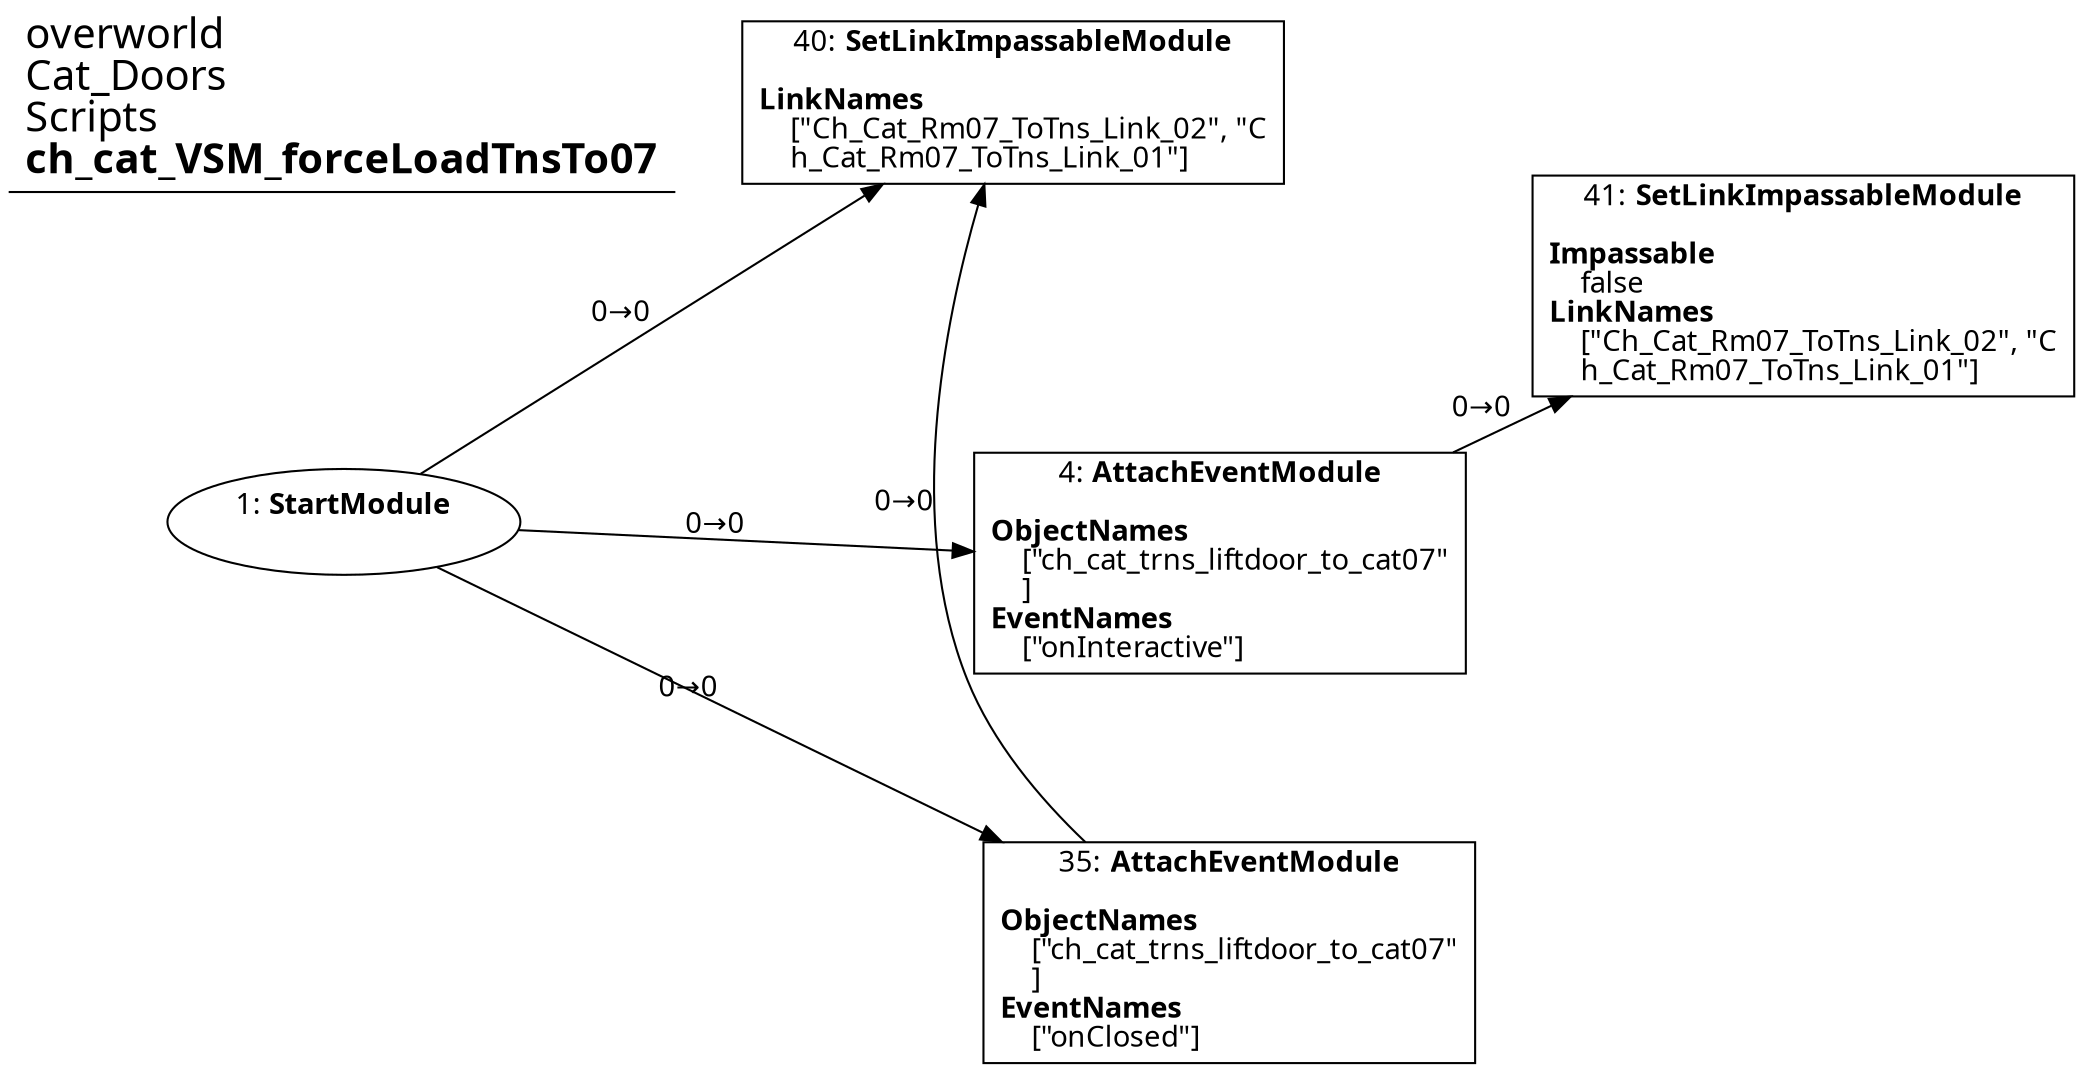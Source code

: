 digraph {
    layout = fdp;
    overlap = prism;
    sep = "+16";
    splines = spline;

    node [ shape = box ];

    graph [ fontname = "Segoe UI" ];
    node [ fontname = "Segoe UI" ];
    edge [ fontname = "Segoe UI" ];

    1 [ label = <1: <b>StartModule</b><br/><br/>> ];
    1 [ shape = oval ]
    1 [ pos = "-0.37,-0.791!" ];
    1 -> 4 [ label = "0→0" ];
    1 -> 35 [ label = "0→0" ];
    1 -> 40 [ label = "0→0" ];

    4 [ label = <4: <b>AttachEventModule</b><br/><br/><b>ObjectNames</b><br align="left"/>    [&quot;ch_cat_trns_liftdoor_to_cat07&quot;<br align="left"/>    ]<br align="left"/><b>EventNames</b><br align="left"/>    [&quot;onInteractive&quot;]<br align="left"/>> ];
    4 [ pos = "0.058000002,-0.80700004!" ];
    4 -> 41 [ label = "0→0" ];

    35 [ label = <35: <b>AttachEventModule</b><br/><br/><b>ObjectNames</b><br align="left"/>    [&quot;ch_cat_trns_liftdoor_to_cat07&quot;<br align="left"/>    ]<br align="left"/><b>EventNames</b><br align="left"/>    [&quot;onClosed&quot;]<br align="left"/>> ];
    35 [ pos = "0.059000004,-0.99600005!" ];
    35 -> 40 [ label = "0→0" ];

    40 [ label = <40: <b>SetLinkImpassableModule</b><br/><br/><b>LinkNames</b><br align="left"/>    [&quot;Ch_Cat_Rm07_ToTns_Link_02&quot;, &quot;C<br align="left"/>    h_Cat_Rm07_ToTns_Link_01&quot;]<br align="left"/>> ];
    40 [ pos = "-0.053000003,-0.59000003!" ];

    41 [ label = <41: <b>SetLinkImpassableModule</b><br/><br/><b>Impassable</b><br align="left"/>    false<br align="left"/><b>LinkNames</b><br align="left"/>    [&quot;Ch_Cat_Rm07_ToTns_Link_02&quot;, &quot;C<br align="left"/>    h_Cat_Rm07_ToTns_Link_01&quot;]<br align="left"/>> ];
    41 [ pos = "0.319,-0.683!" ];

    title [ pos = "-0.37100002,-0.58900005!" ];
    title [ shape = underline ];
    title [ label = <<font point-size="20">overworld<br align="left"/>Cat_Doors<br align="left"/>Scripts<br align="left"/><b>ch_cat_VSM_forceLoadTnsTo07</b><br align="left"/></font>> ];
}
